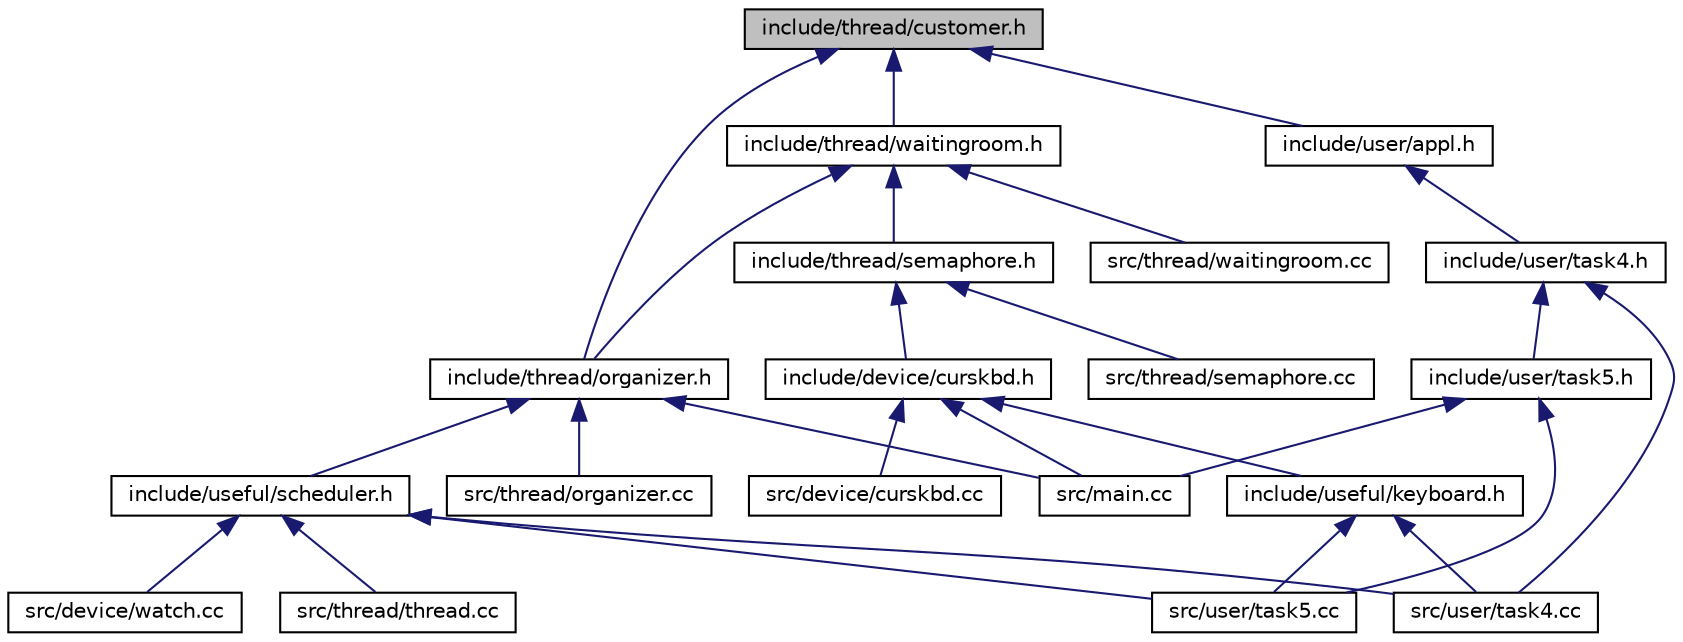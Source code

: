 digraph G
{
  bgcolor="transparent";
  edge [fontname="Helvetica",fontsize="10",labelfontname="Helvetica",labelfontsize="10"];
  node [fontname="Helvetica",fontsize="10",shape=record];
  Node1 [label="include/thread/customer.h",height=0.2,width=0.4,color="black", fillcolor="grey75", style="filled" fontcolor="black"];
  Node1 -> Node2 [dir="back",color="midnightblue",fontsize="10",style="solid",fontname="Helvetica"];
  Node2 [label="include/thread/organizer.h",height=0.2,width=0.4,color="black",URL="$organizer_8h.html"];
  Node2 -> Node3 [dir="back",color="midnightblue",fontsize="10",style="solid",fontname="Helvetica"];
  Node3 [label="include/useful/scheduler.h",height=0.2,width=0.4,color="black",URL="$useful_2scheduler_8h.html"];
  Node3 -> Node4 [dir="back",color="midnightblue",fontsize="10",style="solid",fontname="Helvetica"];
  Node4 [label="src/device/watch.cc",height=0.2,width=0.4,color="black",URL="$watch_8cc.html"];
  Node3 -> Node5 [dir="back",color="midnightblue",fontsize="10",style="solid",fontname="Helvetica"];
  Node5 [label="src/thread/thread.cc",height=0.2,width=0.4,color="black",URL="$thread_8cc.html"];
  Node3 -> Node6 [dir="back",color="midnightblue",fontsize="10",style="solid",fontname="Helvetica"];
  Node6 [label="src/user/task4.cc",height=0.2,width=0.4,color="black",URL="$task4_8cc.html"];
  Node3 -> Node7 [dir="back",color="midnightblue",fontsize="10",style="solid",fontname="Helvetica"];
  Node7 [label="src/user/task5.cc",height=0.2,width=0.4,color="black",URL="$task5_8cc.html"];
  Node2 -> Node8 [dir="back",color="midnightblue",fontsize="10",style="solid",fontname="Helvetica"];
  Node8 [label="src/main.cc",height=0.2,width=0.4,color="black",URL="$main_8cc.html"];
  Node2 -> Node9 [dir="back",color="midnightblue",fontsize="10",style="solid",fontname="Helvetica"];
  Node9 [label="src/thread/organizer.cc",height=0.2,width=0.4,color="black",URL="$organizer_8cc.html"];
  Node1 -> Node10 [dir="back",color="midnightblue",fontsize="10",style="solid",fontname="Helvetica"];
  Node10 [label="include/thread/waitingroom.h",height=0.2,width=0.4,color="black",URL="$waitingroom_8h.html"];
  Node10 -> Node2 [dir="back",color="midnightblue",fontsize="10",style="solid",fontname="Helvetica"];
  Node10 -> Node11 [dir="back",color="midnightblue",fontsize="10",style="solid",fontname="Helvetica"];
  Node11 [label="include/thread/semaphore.h",height=0.2,width=0.4,color="black",URL="$semaphore_8h.html"];
  Node11 -> Node12 [dir="back",color="midnightblue",fontsize="10",style="solid",fontname="Helvetica"];
  Node12 [label="include/device/curskbd.h",height=0.2,width=0.4,color="black",URL="$curskbd_8h.html"];
  Node12 -> Node13 [dir="back",color="midnightblue",fontsize="10",style="solid",fontname="Helvetica"];
  Node13 [label="include/useful/keyboard.h",height=0.2,width=0.4,color="black",URL="$keyboard_8h.html"];
  Node13 -> Node6 [dir="back",color="midnightblue",fontsize="10",style="solid",fontname="Helvetica"];
  Node13 -> Node7 [dir="back",color="midnightblue",fontsize="10",style="solid",fontname="Helvetica"];
  Node12 -> Node14 [dir="back",color="midnightblue",fontsize="10",style="solid",fontname="Helvetica"];
  Node14 [label="src/device/curskbd.cc",height=0.2,width=0.4,color="black",URL="$curskbd_8cc.html"];
  Node12 -> Node8 [dir="back",color="midnightblue",fontsize="10",style="solid",fontname="Helvetica"];
  Node11 -> Node15 [dir="back",color="midnightblue",fontsize="10",style="solid",fontname="Helvetica"];
  Node15 [label="src/thread/semaphore.cc",height=0.2,width=0.4,color="black",URL="$semaphore_8cc.html"];
  Node10 -> Node16 [dir="back",color="midnightblue",fontsize="10",style="solid",fontname="Helvetica"];
  Node16 [label="src/thread/waitingroom.cc",height=0.2,width=0.4,color="black",URL="$waitingroom_8cc.html"];
  Node1 -> Node17 [dir="back",color="midnightblue",fontsize="10",style="solid",fontname="Helvetica"];
  Node17 [label="include/user/appl.h",height=0.2,width=0.4,color="black",URL="$appl_8h.html",tooltip="declaration of basic class for application of the tasks"];
  Node17 -> Node18 [dir="back",color="midnightblue",fontsize="10",style="solid",fontname="Helvetica"];
  Node18 [label="include/user/task4.h",height=0.2,width=0.4,color="black",URL="$task4_8h.html"];
  Node18 -> Node19 [dir="back",color="midnightblue",fontsize="10",style="solid",fontname="Helvetica"];
  Node19 [label="include/user/task5.h",height=0.2,width=0.4,color="black",URL="$task5_8h.html"];
  Node19 -> Node8 [dir="back",color="midnightblue",fontsize="10",style="solid",fontname="Helvetica"];
  Node19 -> Node7 [dir="back",color="midnightblue",fontsize="10",style="solid",fontname="Helvetica"];
  Node18 -> Node6 [dir="back",color="midnightblue",fontsize="10",style="solid",fontname="Helvetica"];
}
